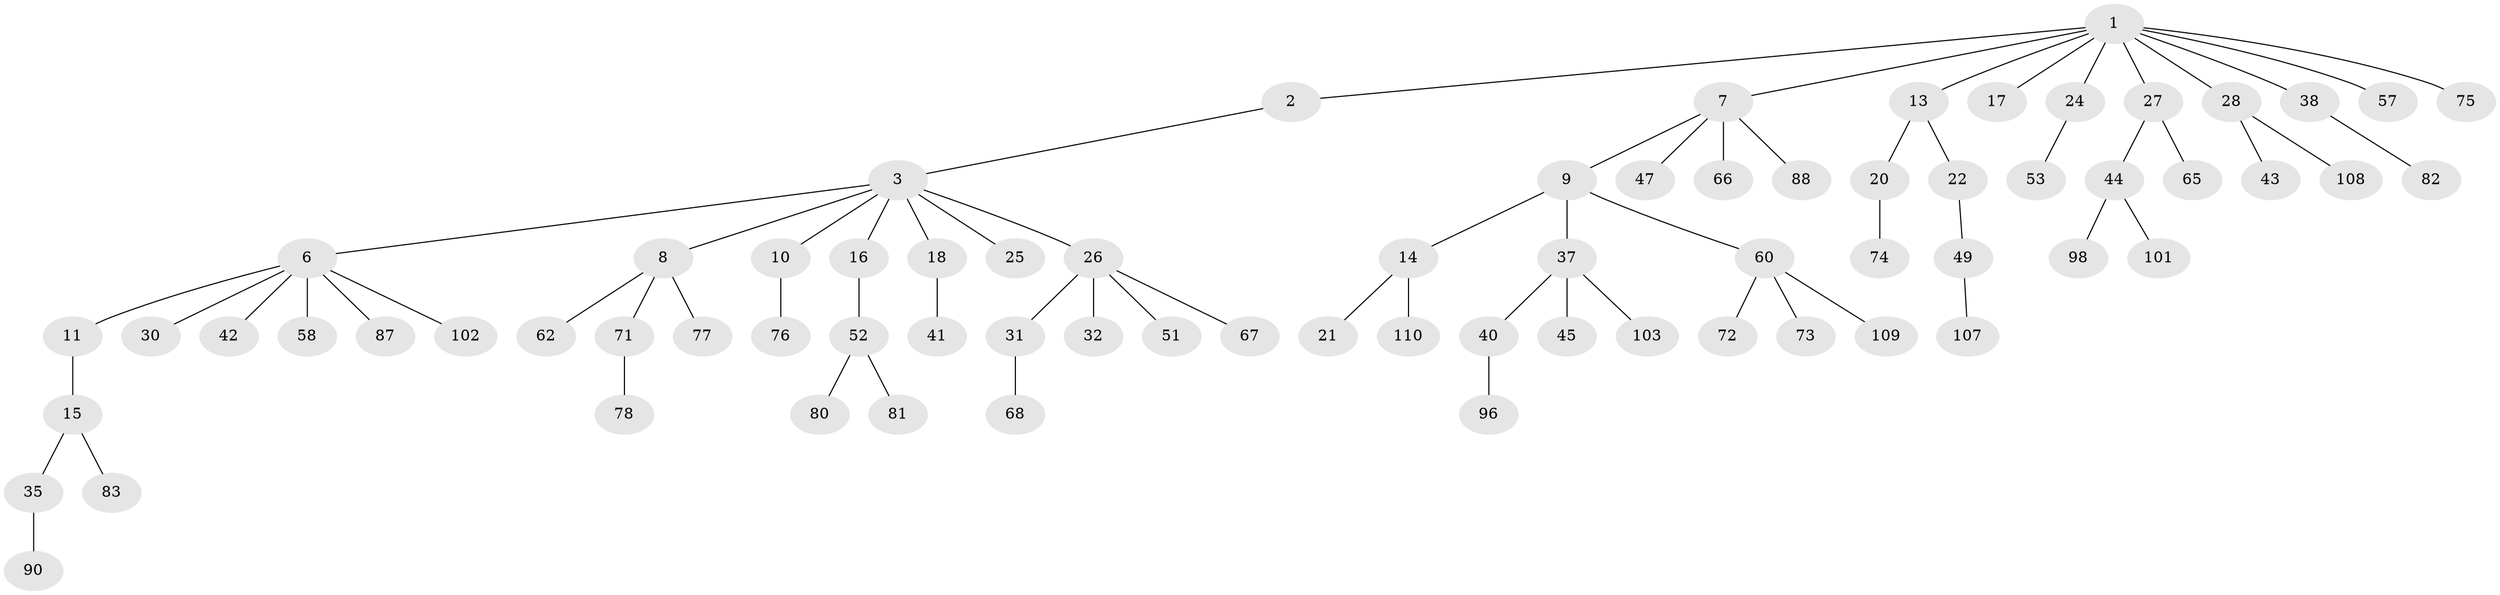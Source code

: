 // Generated by graph-tools (version 1.1) at 2025/52/02/27/25 19:52:12]
// undirected, 72 vertices, 71 edges
graph export_dot {
graph [start="1"]
  node [color=gray90,style=filled];
  1 [super="+4"];
  2;
  3 [super="+5"];
  6 [super="+33"];
  7 [super="+34"];
  8 [super="+46"];
  9 [super="+84"];
  10 [super="+12"];
  11;
  13 [super="+19"];
  14 [super="+48"];
  15 [super="+23"];
  16;
  17;
  18 [super="+92"];
  20;
  21 [super="+64"];
  22 [super="+61"];
  24 [super="+50"];
  25;
  26 [super="+39"];
  27 [super="+94"];
  28 [super="+29"];
  30;
  31;
  32 [super="+36"];
  35 [super="+54"];
  37 [super="+56"];
  38 [super="+95"];
  40;
  41;
  42;
  43 [super="+106"];
  44 [super="+63"];
  45 [super="+104"];
  47 [super="+70"];
  49 [super="+97"];
  51 [super="+55"];
  52 [super="+100"];
  53 [super="+89"];
  57 [super="+59"];
  58 [super="+79"];
  60 [super="+69"];
  62;
  65 [super="+91"];
  66;
  67;
  68 [super="+105"];
  71 [super="+86"];
  72;
  73;
  74 [super="+99"];
  75 [super="+85"];
  76;
  77;
  78;
  80 [super="+93"];
  81;
  82;
  83;
  87;
  88;
  90;
  96;
  98;
  101;
  102;
  103;
  107;
  108;
  109;
  110;
  1 -- 2;
  1 -- 24;
  1 -- 38;
  1 -- 7;
  1 -- 75;
  1 -- 13;
  1 -- 17;
  1 -- 57;
  1 -- 27;
  1 -- 28;
  2 -- 3;
  3 -- 6;
  3 -- 10;
  3 -- 16;
  3 -- 18;
  3 -- 8;
  3 -- 25;
  3 -- 26;
  6 -- 11;
  6 -- 30;
  6 -- 42;
  6 -- 58;
  6 -- 102;
  6 -- 87;
  7 -- 9;
  7 -- 88;
  7 -- 66;
  7 -- 47;
  8 -- 77;
  8 -- 62;
  8 -- 71;
  9 -- 14;
  9 -- 37;
  9 -- 60;
  10 -- 76;
  11 -- 15;
  13 -- 20;
  13 -- 22;
  14 -- 21;
  14 -- 110;
  15 -- 83;
  15 -- 35;
  16 -- 52;
  18 -- 41;
  20 -- 74;
  22 -- 49;
  24 -- 53;
  26 -- 31;
  26 -- 32;
  26 -- 51;
  26 -- 67;
  27 -- 44;
  27 -- 65;
  28 -- 43;
  28 -- 108;
  31 -- 68;
  35 -- 90;
  37 -- 40;
  37 -- 45;
  37 -- 103;
  38 -- 82;
  40 -- 96;
  44 -- 98;
  44 -- 101;
  49 -- 107;
  52 -- 80;
  52 -- 81;
  60 -- 72;
  60 -- 73;
  60 -- 109;
  71 -- 78;
}
